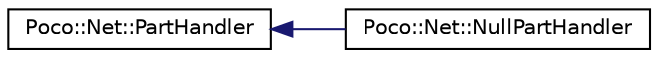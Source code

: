 digraph "Graphical Class Hierarchy"
{
 // LATEX_PDF_SIZE
  edge [fontname="Helvetica",fontsize="10",labelfontname="Helvetica",labelfontsize="10"];
  node [fontname="Helvetica",fontsize="10",shape=record];
  rankdir="LR";
  Node0 [label="Poco::Net::PartHandler",height=0.2,width=0.4,color="black", fillcolor="white", style="filled",URL="$classPoco_1_1Net_1_1PartHandler.html",tooltip=" "];
  Node0 -> Node1 [dir="back",color="midnightblue",fontsize="10",style="solid",fontname="Helvetica"];
  Node1 [label="Poco::Net::NullPartHandler",height=0.2,width=0.4,color="black", fillcolor="white", style="filled",URL="$classPoco_1_1Net_1_1NullPartHandler.html",tooltip="A very special PartHandler that simply discards all data."];
}

